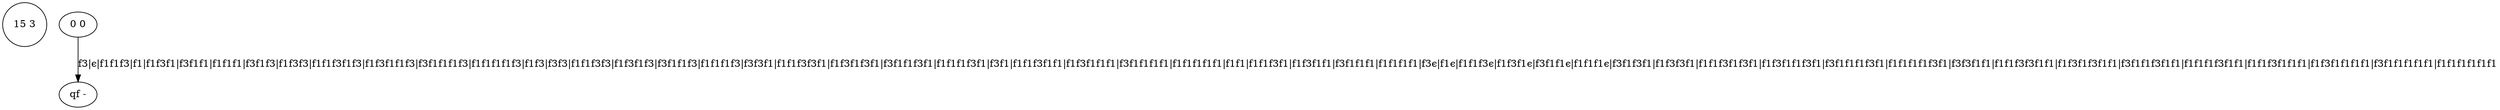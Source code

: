 digraph 96 {
	"15 3" [shape=circle]
	"0 0" -> "qf -" [label="f3|ϵ|f1f1f3|f1|f1f3f1|f3f1f1|f1f1f1|f3f1f3|f1f3f3|f1f1f3f1f3|f1f3f1f1f3|f3f1f1f1f3|f1f1f1f1f3|f1f3|f3f3|f1f1f3f3|f1f3f1f3|f3f1f1f3|f1f1f1f3|f3f3f1|f1f1f3f3f1|f1f3f1f3f1|f3f1f1f3f1|f1f1f1f3f1|f3f1|f1f1f3f1f1|f1f3f1f1f1|f3f1f1f1f1|f1f1f1f1f1|f1f1|f1f1f3f1|f1f3f1f1|f3f1f1f1|f1f1f1f1|f3ϵ|f1ϵ|f1f1f3ϵ|f1f3f1ϵ|f3f1f1ϵ|f1f1f1ϵ|f3f1f3f1|f1f3f3f1|f1f1f3f1f3f1|f1f3f1f1f3f1|f3f1f1f1f3f1|f1f1f1f1f3f1|f3f3f1f1|f1f1f3f3f1f1|f1f3f1f3f1f1|f3f1f1f3f1f1|f1f1f1f3f1f1|f1f1f3f1f1f1|f1f3f1f1f1f1|f3f1f1f1f1f1|f1f1f1f1f1f1"]
}
